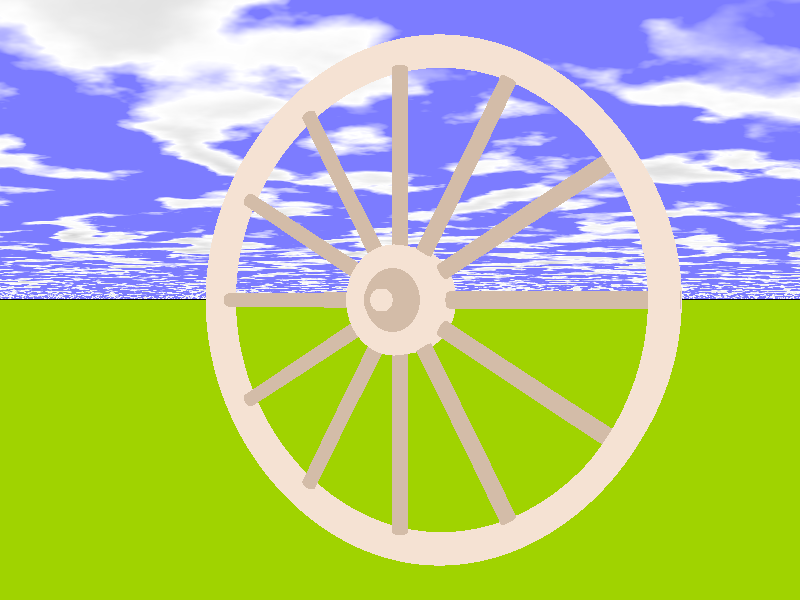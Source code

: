// POV-Ray 3.6/3.7 Scene File "westernwheel.pov"
// created by  Friedrich A. Lohmueller, 2003/Jan-2011
//--------------------------------------------------------------------------
#version 3.6; // 3.7;
global_settings{ assumed_gamma 1.0 }
//--------------------------------------------------------------------------
#include "colors.inc"
#include "textures.inc"
//--------------------------------------------------------------------------
// camera ------------------------------------------------------------------
#declare Camera_0 = camera {ultra_wide_angle angle 75          // front view
                            location  <0.0 , 1.0 ,-3.25>
                            right     x*image_width/image_height
                            look_at   <0.0 , 1.0 , 0.0>}
camera{Camera_0}
// sun ---------------------------------------------------------------------
light_source{<1500,2500,-2500> color White}


// sky ---------------------------------------------------------------------
plane{<0,1,0>,1 hollow  
       texture{ pigment{ bozo turbulence 0.76
                         color_map { [0.5 rgb <0.20, 0.20, 1.0>]
                                     [0.6 rgb <1,1,1>]
                                     [1.0 rgb <0.5,0.5,0.5>]}
                       }
                finish {ambient 1 diffuse 0} }      
       scale 10000}
// fog ---------------------------------------------------------------------
fog{fog_type   2
    distance   50
    color      White
    fog_offset 0.1
    fog_alt    2.0
    turbulence 0.8}
// ground ------------------------------------------------------------------
#declare Wheel_Radius = 1.00; 


plane { <0,1,0>, 0 
        texture{ pigment{color rgb<0.35,0.65,0.0>}
	         normal {bumps 0.75 scale 0.015}
                 finish {ambient 0.1 diffuse 0.8}
                } // end of texture
      } // end of plane
//--------------------------------------------------------------------------
//---------------------------- objects in scene ----------------------------
//--------------------------------------------------------------------------







#declare Rad_Tex =
 texture{pigment{color LightWood}
         //normal { radial 2 frequency 72 scallop_wave }
         finish {ambient 0.15 diffuse 0.85 phong 1}}
#declare Speichen_Tex =
 texture{pigment{color MediumWood}
         finish {ambient 0.15 diffuse 0.85 phong 1}}

#declare Rad = union {          // radius = 1.00 
difference{
 cylinder {<0,0,-0.05>,<0,0,0.05>,Wheel_Radius}
 cylinder {<0,0,-0.06>,<0,0,0.06>,Wheel_Radius - 0.10}
 texture{Rad_Tex}}

 cylinder { <0, 0,-0.06> <0, 0, 0.06>,0.20 texture{Rad_Tex}}
 cone { <0, 0,-0.12>,0.08, <0, 0, 0.00>,0.15 texture{Speichen_Tex}}
 cone { <0, 0, 0.00>,0.15, <0, 0, 0.12>,0.08 texture{Speichen_Tex}}
 cylinder { <0, 0,-0.14> <0, 0, 0.14>,0.04  texture{Rad_Tex}}

  cylinder { <-1, 0, 0>, <1, 0, 0>,0.03 scale Wheel_Radius rotate   0*z texture {Speichen_Tex} }
  cylinder { <-1, 0, 0>, <1, 0, 0>,0.03 scale Wheel_Radius rotate  30*z texture {Speichen_Tex} }
  cylinder { <-1, 0, 0>, <1, 0, 0>,0.03 scale Wheel_Radius rotate  60*z texture {Speichen_Tex} }
  cylinder { <-1, 0, 0>, <1, 0, 0>,0.03 scale Wheel_Radius rotate  90*z texture {Speichen_Tex} }
  cylinder { <-1, 0, 0>, <1, 0, 0>,0.03 scale Wheel_Radius rotate 120*z texture {Speichen_Tex} }
  cylinder { <-1, 0, 0>, <1, 0, 0>,0.03 scale Wheel_Radius rotate 150*z texture {Speichen_Tex} }
}
//---------------------------------------------------
object{ Rad  rotate <0,0,-30*clock>
        
        rotate <0,30,0> 
        translate <0,1,-1>
      }



//---------------------------------------------------------- end -----------

